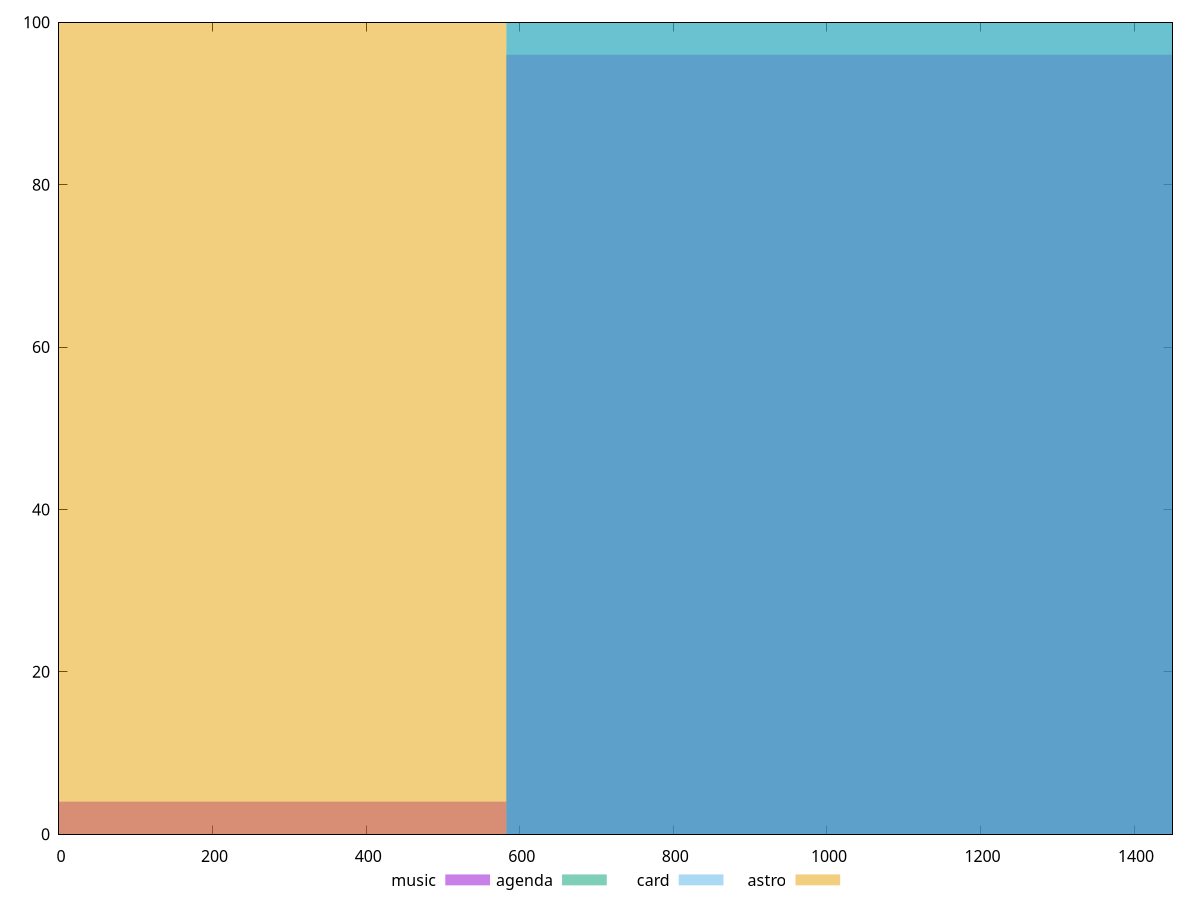 reset

$music <<EOF
0 4
1165.1354231183545 96
EOF

$agenda <<EOF
1165.1354231183545 100
EOF

$card <<EOF
1165.1354231183545 100
EOF

$astro <<EOF
0 100
EOF

set key outside below
set boxwidth 1165.1354231183545
set xrange [0:1450]
set yrange [0:100]
set trange [0:100]
set style fill transparent solid 0.5 noborder
set terminal svg size 640, 520 enhanced background rgb 'white'
set output "reports/report_00031_2021-02-24T23-18-18.084Z/uses-http2/comparison/histogram/all_raw.svg"

plot $music title "music" with boxes, \
     $agenda title "agenda" with boxes, \
     $card title "card" with boxes, \
     $astro title "astro" with boxes

reset
